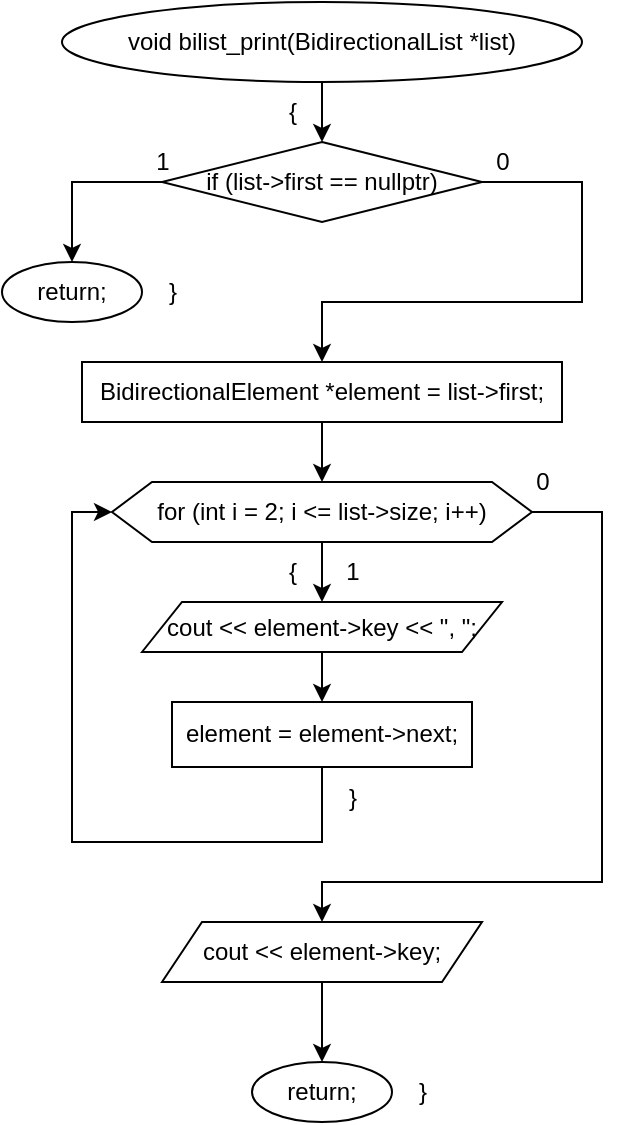 <mxfile version="20.8.16" type="device"><diagram name="Страница 1" id="QuOIB4t5iDy3Hj4D1Kx3"><mxGraphModel dx="1036" dy="614" grid="1" gridSize="10" guides="1" tooltips="1" connect="1" arrows="1" fold="1" page="1" pageScale="1" pageWidth="827" pageHeight="1169" math="0" shadow="0"><root><mxCell id="0"/><mxCell id="1" parent="0"/><mxCell id="lzYxtC-ktXxytj2GgGTt-3" value="" style="edgeStyle=orthogonalEdgeStyle;rounded=0;orthogonalLoop=1;jettySize=auto;html=1;" parent="1" source="lzYxtC-ktXxytj2GgGTt-1" target="lzYxtC-ktXxytj2GgGTt-2" edge="1"><mxGeometry relative="1" as="geometry"/></mxCell><mxCell id="lzYxtC-ktXxytj2GgGTt-1" value="void bilist_print(BidirectionalList *list)" style="ellipse;whiteSpace=wrap;html=1;" parent="1" vertex="1"><mxGeometry x="260" y="40" width="260" height="40" as="geometry"/></mxCell><mxCell id="lzYxtC-ktXxytj2GgGTt-6" value="" style="edgeStyle=orthogonalEdgeStyle;rounded=0;orthogonalLoop=1;jettySize=auto;html=1;" parent="1" source="lzYxtC-ktXxytj2GgGTt-2" target="lzYxtC-ktXxytj2GgGTt-5" edge="1"><mxGeometry relative="1" as="geometry"/></mxCell><mxCell id="lzYxtC-ktXxytj2GgGTt-8" style="edgeStyle=orthogonalEdgeStyle;rounded=0;orthogonalLoop=1;jettySize=auto;html=1;entryX=0.5;entryY=0;entryDx=0;entryDy=0;" parent="1" source="lzYxtC-ktXxytj2GgGTt-2" target="lzYxtC-ktXxytj2GgGTt-7" edge="1"><mxGeometry relative="1" as="geometry"><Array as="points"><mxPoint x="520" y="130"/><mxPoint x="520" y="190"/><mxPoint x="390" y="190"/></Array></mxGeometry></mxCell><mxCell id="lzYxtC-ktXxytj2GgGTt-2" value="if (list-&amp;gt;first == nullptr)" style="rhombus;whiteSpace=wrap;html=1;" parent="1" vertex="1"><mxGeometry x="310" y="110" width="160" height="40" as="geometry"/></mxCell><mxCell id="lzYxtC-ktXxytj2GgGTt-4" value="{" style="text;html=1;align=center;verticalAlign=middle;resizable=0;points=[];autosize=1;strokeColor=none;fillColor=none;" parent="1" vertex="1"><mxGeometry x="360" y="80" width="30" height="30" as="geometry"/></mxCell><mxCell id="lzYxtC-ktXxytj2GgGTt-5" value="return;" style="ellipse;whiteSpace=wrap;html=1;" parent="1" vertex="1"><mxGeometry x="230" y="170" width="70" height="30" as="geometry"/></mxCell><mxCell id="lzYxtC-ktXxytj2GgGTt-12" value="" style="edgeStyle=orthogonalEdgeStyle;rounded=0;orthogonalLoop=1;jettySize=auto;html=1;" parent="1" source="lzYxtC-ktXxytj2GgGTt-7" target="lzYxtC-ktXxytj2GgGTt-11" edge="1"><mxGeometry relative="1" as="geometry"/></mxCell><mxCell id="lzYxtC-ktXxytj2GgGTt-7" value="BidirectionalElement *element = list-&amp;gt;first;" style="whiteSpace=wrap;html=1;" parent="1" vertex="1"><mxGeometry x="270" y="220" width="240" height="30" as="geometry"/></mxCell><mxCell id="lzYxtC-ktXxytj2GgGTt-9" value="0" style="text;html=1;align=center;verticalAlign=middle;resizable=0;points=[];autosize=1;strokeColor=none;fillColor=none;" parent="1" vertex="1"><mxGeometry x="465" y="105" width="30" height="30" as="geometry"/></mxCell><mxCell id="lzYxtC-ktXxytj2GgGTt-10" value="1" style="text;html=1;align=center;verticalAlign=middle;resizable=0;points=[];autosize=1;strokeColor=none;fillColor=none;" parent="1" vertex="1"><mxGeometry x="295" y="105" width="30" height="30" as="geometry"/></mxCell><mxCell id="lzYxtC-ktXxytj2GgGTt-14" value="" style="edgeStyle=orthogonalEdgeStyle;rounded=0;orthogonalLoop=1;jettySize=auto;html=1;" parent="1" source="lzYxtC-ktXxytj2GgGTt-11" target="lzYxtC-ktXxytj2GgGTt-13" edge="1"><mxGeometry relative="1" as="geometry"/></mxCell><mxCell id="lzYxtC-ktXxytj2GgGTt-22" style="edgeStyle=orthogonalEdgeStyle;rounded=0;orthogonalLoop=1;jettySize=auto;html=1;entryX=0.5;entryY=0;entryDx=0;entryDy=0;" parent="1" source="lzYxtC-ktXxytj2GgGTt-11" target="lzYxtC-ktXxytj2GgGTt-21" edge="1"><mxGeometry relative="1" as="geometry"><Array as="points"><mxPoint x="530" y="295"/><mxPoint x="530" y="480"/><mxPoint x="390" y="480"/></Array></mxGeometry></mxCell><mxCell id="lzYxtC-ktXxytj2GgGTt-11" value="for (int i = 2; i &amp;lt;= list-&amp;gt;size; i++)" style="shape=hexagon;perimeter=hexagonPerimeter2;whiteSpace=wrap;html=1;fixedSize=1;" parent="1" vertex="1"><mxGeometry x="285" y="280" width="210" height="30" as="geometry"/></mxCell><mxCell id="lzYxtC-ktXxytj2GgGTt-18" value="" style="edgeStyle=orthogonalEdgeStyle;rounded=0;orthogonalLoop=1;jettySize=auto;html=1;" parent="1" source="lzYxtC-ktXxytj2GgGTt-13" target="lzYxtC-ktXxytj2GgGTt-17" edge="1"><mxGeometry relative="1" as="geometry"/></mxCell><mxCell id="lzYxtC-ktXxytj2GgGTt-13" value="cout &amp;lt;&amp;lt; element-&amp;gt;key &amp;lt;&amp;lt; &quot;, &quot;;" style="shape=parallelogram;perimeter=parallelogramPerimeter;whiteSpace=wrap;html=1;fixedSize=1;" parent="1" vertex="1"><mxGeometry x="300" y="340" width="180" height="25" as="geometry"/></mxCell><mxCell id="lzYxtC-ktXxytj2GgGTt-15" value="{" style="text;html=1;align=center;verticalAlign=middle;resizable=0;points=[];autosize=1;strokeColor=none;fillColor=none;" parent="1" vertex="1"><mxGeometry x="360" y="310" width="30" height="30" as="geometry"/></mxCell><mxCell id="lzYxtC-ktXxytj2GgGTt-16" value="1" style="text;html=1;align=center;verticalAlign=middle;resizable=0;points=[];autosize=1;strokeColor=none;fillColor=none;" parent="1" vertex="1"><mxGeometry x="390" y="310" width="30" height="30" as="geometry"/></mxCell><mxCell id="lzYxtC-ktXxytj2GgGTt-19" style="edgeStyle=orthogonalEdgeStyle;rounded=0;orthogonalLoop=1;jettySize=auto;html=1;entryX=0;entryY=0.5;entryDx=0;entryDy=0;" parent="1" source="lzYxtC-ktXxytj2GgGTt-17" target="lzYxtC-ktXxytj2GgGTt-11" edge="1"><mxGeometry relative="1" as="geometry"><Array as="points"><mxPoint x="390" y="460"/><mxPoint x="265" y="460"/><mxPoint x="265" y="295"/></Array></mxGeometry></mxCell><mxCell id="lzYxtC-ktXxytj2GgGTt-17" value="element = element-&amp;gt;next;" style="whiteSpace=wrap;html=1;" parent="1" vertex="1"><mxGeometry x="315" y="390" width="150" height="32.5" as="geometry"/></mxCell><mxCell id="lzYxtC-ktXxytj2GgGTt-20" value="}" style="text;html=1;align=center;verticalAlign=middle;resizable=0;points=[];autosize=1;strokeColor=none;fillColor=none;" parent="1" vertex="1"><mxGeometry x="390" y="422.5" width="30" height="30" as="geometry"/></mxCell><mxCell id="lzYxtC-ktXxytj2GgGTt-25" value="" style="edgeStyle=orthogonalEdgeStyle;rounded=0;orthogonalLoop=1;jettySize=auto;html=1;" parent="1" source="lzYxtC-ktXxytj2GgGTt-21" target="lzYxtC-ktXxytj2GgGTt-24" edge="1"><mxGeometry relative="1" as="geometry"/></mxCell><mxCell id="lzYxtC-ktXxytj2GgGTt-21" value="cout &amp;lt;&amp;lt; element-&amp;gt;key;" style="shape=parallelogram;perimeter=parallelogramPerimeter;whiteSpace=wrap;html=1;fixedSize=1;" parent="1" vertex="1"><mxGeometry x="310" y="500" width="160" height="30" as="geometry"/></mxCell><mxCell id="lzYxtC-ktXxytj2GgGTt-23" value="0" style="text;html=1;align=center;verticalAlign=middle;resizable=0;points=[];autosize=1;strokeColor=none;fillColor=none;" parent="1" vertex="1"><mxGeometry x="485" y="265" width="30" height="30" as="geometry"/></mxCell><mxCell id="lzYxtC-ktXxytj2GgGTt-24" value="return;" style="ellipse;whiteSpace=wrap;html=1;" parent="1" vertex="1"><mxGeometry x="355" y="570" width="70" height="30" as="geometry"/></mxCell><mxCell id="lzYxtC-ktXxytj2GgGTt-26" value="}" style="text;html=1;align=center;verticalAlign=middle;resizable=0;points=[];autosize=1;strokeColor=none;fillColor=none;" parent="1" vertex="1"><mxGeometry x="425" y="570" width="30" height="30" as="geometry"/></mxCell><mxCell id="lzYxtC-ktXxytj2GgGTt-27" value="}" style="text;html=1;align=center;verticalAlign=middle;resizable=0;points=[];autosize=1;strokeColor=none;fillColor=none;" parent="1" vertex="1"><mxGeometry x="300" y="170" width="30" height="30" as="geometry"/></mxCell></root></mxGraphModel></diagram></mxfile>